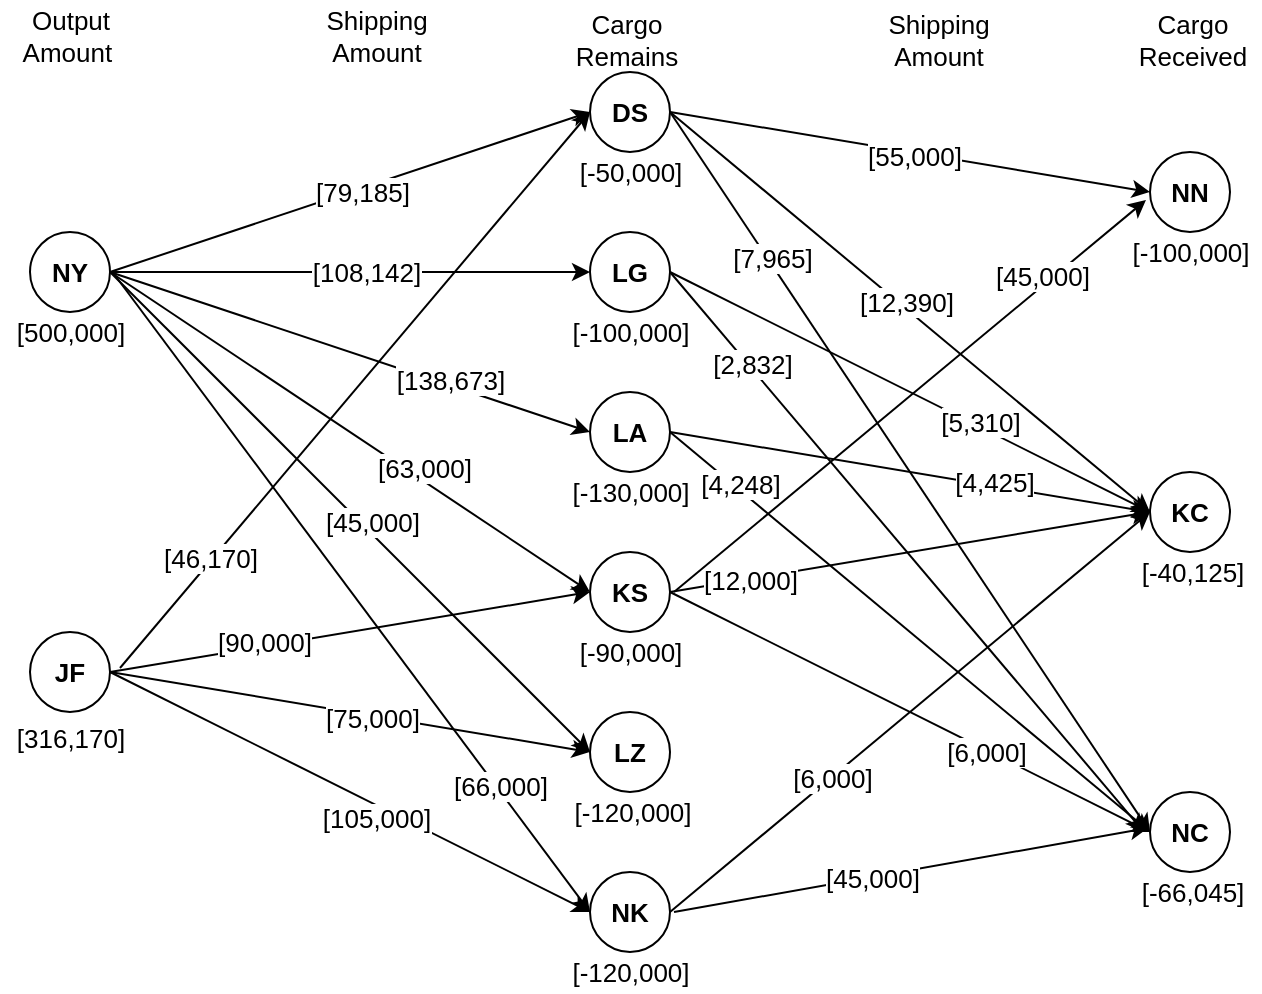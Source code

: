 <mxfile version="13.1.2" type="device"><diagram id="7iKviydUqDMevn2puxxS" name="Page-1"><mxGraphModel dx="946" dy="596" grid="0" gridSize="10" guides="1" tooltips="1" connect="1" arrows="1" fold="1" page="0" pageScale="1" pageWidth="827" pageHeight="1169" math="0" shadow="0"><root><mxCell id="0"/><mxCell id="1" parent="0"/><mxCell id="UqzAvomXdl2iG0lXPvhx-2" value="&lt;font style=&quot;font-size: 13px;&quot;&gt;&lt;b style=&quot;font-size: 13px;&quot;&gt;NY&lt;/b&gt;&lt;/font&gt;" style="ellipse;whiteSpace=wrap;html=1;aspect=fixed;fontSize=13;" parent="1" vertex="1"><mxGeometry x="40" y="120" width="40" height="40" as="geometry"/></mxCell><mxCell id="UqzAvomXdl2iG0lXPvhx-3" value="&lt;b&gt;JF&lt;/b&gt;" style="ellipse;whiteSpace=wrap;html=1;aspect=fixed;fontSize=13;" parent="1" vertex="1"><mxGeometry x="40" y="320" width="40" height="40" as="geometry"/></mxCell><mxCell id="UqzAvomXdl2iG0lXPvhx-4" value="&lt;font style=&quot;font-size: 13px&quot;&gt;&lt;b style=&quot;font-size: 13px&quot;&gt;LA&lt;/b&gt;&lt;/font&gt;" style="ellipse;whiteSpace=wrap;html=1;aspect=fixed;fontSize=13;" parent="1" vertex="1"><mxGeometry x="320" y="200" width="40" height="40" as="geometry"/></mxCell><mxCell id="UqzAvomXdl2iG0lXPvhx-5" value="&lt;font style=&quot;font-size: 13px&quot;&gt;&lt;b style=&quot;font-size: 13px&quot;&gt;LG&lt;/b&gt;&lt;/font&gt;" style="ellipse;whiteSpace=wrap;html=1;aspect=fixed;fontSize=13;" parent="1" vertex="1"><mxGeometry x="320" y="120" width="40" height="40" as="geometry"/></mxCell><mxCell id="UqzAvomXdl2iG0lXPvhx-6" value="&lt;font style=&quot;font-size: 13px&quot;&gt;&lt;b style=&quot;font-size: 13px&quot;&gt;DS&lt;/b&gt;&lt;/font&gt;" style="ellipse;whiteSpace=wrap;html=1;aspect=fixed;fontSize=13;" parent="1" vertex="1"><mxGeometry x="320" y="40" width="40" height="40" as="geometry"/></mxCell><mxCell id="UqzAvomXdl2iG0lXPvhx-7" value="&lt;font style=&quot;font-size: 13px&quot;&gt;&lt;b style=&quot;font-size: 13px&quot;&gt;NK&lt;/b&gt;&lt;/font&gt;" style="ellipse;whiteSpace=wrap;html=1;aspect=fixed;fontSize=13;" parent="1" vertex="1"><mxGeometry x="320" y="440" width="40" height="40" as="geometry"/></mxCell><mxCell id="UqzAvomXdl2iG0lXPvhx-8" value="&lt;font style=&quot;font-size: 13px&quot;&gt;&lt;b style=&quot;font-size: 13px&quot;&gt;LZ&lt;/b&gt;&lt;/font&gt;" style="ellipse;whiteSpace=wrap;html=1;aspect=fixed;fontSize=13;" parent="1" vertex="1"><mxGeometry x="320" y="360" width="40" height="40" as="geometry"/></mxCell><mxCell id="UqzAvomXdl2iG0lXPvhx-9" value="&lt;font style=&quot;font-size: 13px&quot;&gt;&lt;b style=&quot;font-size: 13px&quot;&gt;KS&lt;/b&gt;&lt;/font&gt;" style="ellipse;whiteSpace=wrap;html=1;aspect=fixed;fontSize=13;" parent="1" vertex="1"><mxGeometry x="320" y="280" width="40" height="40" as="geometry"/></mxCell><mxCell id="UqzAvomXdl2iG0lXPvhx-11" value="&lt;font style=&quot;font-size: 13px&quot;&gt;&lt;b style=&quot;font-size: 13px&quot;&gt;NC&lt;/b&gt;&lt;/font&gt;" style="ellipse;whiteSpace=wrap;html=1;aspect=fixed;fontSize=13;" parent="1" vertex="1"><mxGeometry x="600" y="400" width="40" height="40" as="geometry"/></mxCell><mxCell id="UqzAvomXdl2iG0lXPvhx-12" value="&lt;font style=&quot;font-size: 13px&quot;&gt;&lt;b style=&quot;font-size: 13px&quot;&gt;KC&lt;/b&gt;&lt;/font&gt;" style="ellipse;whiteSpace=wrap;html=1;aspect=fixed;fontSize=13;" parent="1" vertex="1"><mxGeometry x="600" y="240" width="40" height="40" as="geometry"/></mxCell><mxCell id="UqzAvomXdl2iG0lXPvhx-13" value="&lt;font style=&quot;font-size: 13px&quot;&gt;&lt;b style=&quot;font-size: 13px&quot;&gt;NN&lt;/b&gt;&lt;/font&gt;" style="ellipse;whiteSpace=wrap;html=1;aspect=fixed;fontSize=13;" parent="1" vertex="1"><mxGeometry x="600" y="80" width="40" height="40" as="geometry"/></mxCell><mxCell id="UqzAvomXdl2iG0lXPvhx-14" value="Output&lt;br&gt;Amount&amp;nbsp;" style="text;html=1;align=center;verticalAlign=middle;resizable=0;points=[];autosize=1;fontSize=13;" parent="1" vertex="1"><mxGeometry x="31" y="4" width="58" height="36" as="geometry"/></mxCell><mxCell id="UqzAvomXdl2iG0lXPvhx-15" value="[500,000]" style="text;html=1;align=center;verticalAlign=middle;resizable=0;points=[];autosize=1;fontSize=13;" parent="1" vertex="1"><mxGeometry x="25" y="160" width="70" height="20" as="geometry"/></mxCell><mxCell id="UqzAvomXdl2iG0lXPvhx-16" value="[316,170]" style="text;html=1;align=center;verticalAlign=middle;resizable=0;points=[];autosize=1;fontSize=13;" parent="1" vertex="1"><mxGeometry x="28" y="363" width="64" height="20" as="geometry"/></mxCell><mxCell id="UqzAvomXdl2iG0lXPvhx-17" value="" style="endArrow=classic;html=1;fontSize=13;entryX=0;entryY=0.5;entryDx=0;entryDy=0;exitX=1;exitY=0.5;exitDx=0;exitDy=0;" parent="1" source="UqzAvomXdl2iG0lXPvhx-2" target="UqzAvomXdl2iG0lXPvhx-6" edge="1"><mxGeometry width="50" height="50" relative="1" as="geometry"><mxPoint x="120" y="140" as="sourcePoint"/><mxPoint x="170" y="90" as="targetPoint"/></mxGeometry></mxCell><mxCell id="UqzAvomXdl2iG0lXPvhx-45" value="[79,185]" style="edgeLabel;html=1;align=center;verticalAlign=middle;resizable=0;points=[];fontSize=13;" parent="UqzAvomXdl2iG0lXPvhx-17" vertex="1" connectable="0"><mxGeometry x="0.413" relative="1" as="geometry"><mxPoint x="-43.81" y="16.6" as="offset"/></mxGeometry></mxCell><mxCell id="UqzAvomXdl2iG0lXPvhx-18" value="" style="endArrow=classic;html=1;fontSize=13;entryX=0;entryY=0.5;entryDx=0;entryDy=0;exitX=1;exitY=0.5;exitDx=0;exitDy=0;" parent="1" source="UqzAvomXdl2iG0lXPvhx-2" target="UqzAvomXdl2iG0lXPvhx-5" edge="1"><mxGeometry width="50" height="50" relative="1" as="geometry"><mxPoint x="120" y="140" as="sourcePoint"/><mxPoint x="170" y="90" as="targetPoint"/></mxGeometry></mxCell><mxCell id="UqzAvomXdl2iG0lXPvhx-48" value="[108,142]" style="edgeLabel;html=1;align=center;verticalAlign=middle;resizable=0;points=[];fontSize=13;" parent="UqzAvomXdl2iG0lXPvhx-18" vertex="1" connectable="0"><mxGeometry x="0.307" relative="1" as="geometry"><mxPoint x="-29" as="offset"/></mxGeometry></mxCell><mxCell id="UqzAvomXdl2iG0lXPvhx-19" value="[-50,000]" style="text;html=1;align=center;verticalAlign=middle;resizable=0;points=[];autosize=1;fontSize=13;" parent="1" vertex="1"><mxGeometry x="305" y="80" width="70" height="20" as="geometry"/></mxCell><mxCell id="UqzAvomXdl2iG0lXPvhx-20" value="[-100,000]" style="text;html=1;align=center;verticalAlign=middle;resizable=0;points=[];autosize=1;fontSize=13;" parent="1" vertex="1"><mxGeometry x="305" y="160" width="70" height="20" as="geometry"/></mxCell><mxCell id="UqzAvomXdl2iG0lXPvhx-22" value="[-130,000]" style="text;html=1;align=center;verticalAlign=middle;resizable=0;points=[];autosize=1;fontSize=13;" parent="1" vertex="1"><mxGeometry x="305" y="240" width="70" height="20" as="geometry"/></mxCell><mxCell id="UqzAvomXdl2iG0lXPvhx-23" value="[-90,000]" style="text;html=1;align=center;verticalAlign=middle;resizable=0;points=[];autosize=1;fontSize=13;" parent="1" vertex="1"><mxGeometry x="305" y="320" width="70" height="20" as="geometry"/></mxCell><mxCell id="UqzAvomXdl2iG0lXPvhx-24" value="[-120,000]" style="text;html=1;align=center;verticalAlign=middle;resizable=0;points=[];autosize=1;fontSize=13;" parent="1" vertex="1"><mxGeometry x="306" y="400" width="69" height="20" as="geometry"/></mxCell><mxCell id="UqzAvomXdl2iG0lXPvhx-25" value="[-120,000]" style="text;html=1;align=center;verticalAlign=middle;resizable=0;points=[];autosize=1;fontSize=13;" parent="1" vertex="1"><mxGeometry x="305" y="480" width="70" height="20" as="geometry"/></mxCell><mxCell id="UqzAvomXdl2iG0lXPvhx-26" value="[-100,000]" style="text;html=1;align=center;verticalAlign=middle;resizable=0;points=[];autosize=1;fontSize=13;" parent="1" vertex="1"><mxGeometry x="585" y="120" width="70" height="20" as="geometry"/></mxCell><mxCell id="UqzAvomXdl2iG0lXPvhx-27" value="&lt;span style=&quot;color: rgba(0 , 0 , 0 , 0) ; font-family: monospace ; font-size: 0px&quot;&gt;%3CmxGraphModel%3E%3Croot%3E%3CmxCell%20id%3D%220%22%2F%3E%3CmxCell%20id%3D%221%22%20parent%3D%220%22%2F%3E%3CmxCell%20id%3D%222%22%20value%3D%22%5B-130%2C000%5D%22%20style%3D%22text%3Bhtml%3D1%3Balign%3Dcenter%3BverticalAlign%3Dmiddle%3Bresizable%3D0%3Bpoints%3D%5B%5D%3Bautosize%3D1%3BfontSize%3D13%3B%22%20vertex%3D%221%22%20parent%3D%221%22%3E%3CmxGeometry%20x%3D%22305%22%20y%3D%22240%22%20width%3D%2270%22%20height%3D%2220%22%20as%3D%22geometry%22%2F%3E%3C%2FmxCell%3E%3C%2Froot%3E%3C%2FmxGraphModel%3E&lt;/span&gt;&lt;span style=&quot;color: rgba(0 , 0 , 0 , 0) ; font-family: monospace ; font-size: 0px&quot;&gt;%3CmxGraphModel%3E%3Croot%3E%3CmxCell%20id%3D%220%22%2F%3E%3CmxCell%20id%3D%221%22%20parent%3D%220%22%2F%3E%3CmxCell%20id%3D%222%22%20value%3D%22%5B-130%2C000%5D%22%20style%3D%22text%3Bhtml%3D1%3Balign%3Dcenter%3BverticalAlign%3Dmiddle%3Bresizable%3D0%3Bpoints%3D%5B%5D%3Bautosize%3D1%3BfontSize%3D13%3B%22%20vertex%3D%221%22%20parent%3D%221%22%3E%3CmxGeometry%20x%3D%22305%22%20y%3D%22240%22%20width%3D%2270%22%20height%3D%2220%22%20as%3D%22geometry%22%2F%3E%3C%2FmxCell%3E%3C%2Froot%3E%3C%2FmxGraphModel%3&lt;/span&gt;" style="text;html=1;align=center;verticalAlign=middle;resizable=0;points=[];autosize=1;fontSize=13;" parent="1" vertex="1"><mxGeometry x="590" y="289" width="20" height="30" as="geometry"/></mxCell><mxCell id="UqzAvomXdl2iG0lXPvhx-28" value="[-40,125]" style="text;html=1;align=center;verticalAlign=middle;resizable=0;points=[];autosize=1;fontSize=13;" parent="1" vertex="1"><mxGeometry x="590" y="280" width="61" height="20" as="geometry"/></mxCell><mxCell id="UqzAvomXdl2iG0lXPvhx-30" value="[-66,045]" style="text;html=1;align=center;verticalAlign=middle;resizable=0;points=[];autosize=1;fontSize=13;" parent="1" vertex="1"><mxGeometry x="590" y="440" width="61" height="20" as="geometry"/></mxCell><mxCell id="UqzAvomXdl2iG0lXPvhx-34" value="Shipping&lt;br&gt;Amount" style="text;html=1;align=center;verticalAlign=middle;resizable=0;points=[];autosize=1;fontSize=13;" parent="1" vertex="1"><mxGeometry x="182" y="4" width="61" height="36" as="geometry"/></mxCell><mxCell id="UqzAvomXdl2iG0lXPvhx-37" value="Shipping&lt;br&gt;Amount" style="text;html=1;align=center;verticalAlign=middle;resizable=0;points=[];autosize=1;fontSize=13;" parent="1" vertex="1"><mxGeometry x="463" y="6" width="61" height="36" as="geometry"/></mxCell><mxCell id="UqzAvomXdl2iG0lXPvhx-38" value="Cargo&lt;br&gt;Received" style="text;html=1;align=center;verticalAlign=middle;resizable=0;points=[];autosize=1;fontSize=13;" parent="1" vertex="1"><mxGeometry x="589" y="6" width="64" height="36" as="geometry"/></mxCell><mxCell id="UqzAvomXdl2iG0lXPvhx-49" value="" style="endArrow=classic;html=1;fontSize=13;entryX=0;entryY=0.5;entryDx=0;entryDy=0;" parent="1" target="UqzAvomXdl2iG0lXPvhx-4" edge="1"><mxGeometry width="50" height="50" relative="1" as="geometry"><mxPoint x="80" y="140" as="sourcePoint"/><mxPoint x="170" y="90" as="targetPoint"/></mxGeometry></mxCell><mxCell id="UqzAvomXdl2iG0lXPvhx-51" value="[138,673]" style="edgeLabel;html=1;align=center;verticalAlign=middle;resizable=0;points=[];fontSize=13;" parent="UqzAvomXdl2iG0lXPvhx-49" vertex="1" connectable="0"><mxGeometry x="0.394" y="1" relative="1" as="geometry"><mxPoint x="1.72" y="-0.71" as="offset"/></mxGeometry></mxCell><mxCell id="UqzAvomXdl2iG0lXPvhx-52" value="[45,000]" style="endArrow=classic;html=1;fontSize=13;exitX=1;exitY=0.5;exitDx=0;exitDy=0;" parent="1" source="UqzAvomXdl2iG0lXPvhx-2" edge="1"><mxGeometry x="0.067" y="4" width="50" height="50" relative="1" as="geometry"><mxPoint x="120" y="140" as="sourcePoint"/><mxPoint x="320" y="380" as="targetPoint"/><Array as="points"/><mxPoint as="offset"/></mxGeometry></mxCell><mxCell id="UqzAvomXdl2iG0lXPvhx-55" value="" style="endArrow=classic;html=1;fontSize=13;entryX=0;entryY=0.5;entryDx=0;entryDy=0;exitX=1;exitY=0.5;exitDx=0;exitDy=0;" parent="1" source="UqzAvomXdl2iG0lXPvhx-3" target="UqzAvomXdl2iG0lXPvhx-7" edge="1"><mxGeometry width="50" height="50" relative="1" as="geometry"><mxPoint x="120" y="140" as="sourcePoint"/><mxPoint x="170" y="90" as="targetPoint"/></mxGeometry></mxCell><mxCell id="UqzAvomXdl2iG0lXPvhx-64" value="[105,000]" style="edgeLabel;html=1;align=center;verticalAlign=middle;resizable=0;points=[];fontSize=13;" parent="UqzAvomXdl2iG0lXPvhx-55" vertex="1" connectable="0"><mxGeometry x="0.607" relative="1" as="geometry"><mxPoint x="-60.2" y="-23.6" as="offset"/></mxGeometry></mxCell><mxCell id="UqzAvomXdl2iG0lXPvhx-57" value="" style="endArrow=classic;html=1;fontSize=13;entryX=0;entryY=0.5;entryDx=0;entryDy=0;" parent="1" target="UqzAvomXdl2iG0lXPvhx-9" edge="1"><mxGeometry width="50" height="50" relative="1" as="geometry"><mxPoint x="80" y="340" as="sourcePoint"/><mxPoint x="170" y="290" as="targetPoint"/></mxGeometry></mxCell><mxCell id="UqzAvomXdl2iG0lXPvhx-62" value="[90,000]" style="edgeLabel;html=1;align=center;verticalAlign=middle;resizable=0;points=[];fontSize=13;" parent="UqzAvomXdl2iG0lXPvhx-57" vertex="1" connectable="0"><mxGeometry x="0.638" y="1" relative="1" as="geometry"><mxPoint x="-120.13" y="18.7" as="offset"/></mxGeometry></mxCell><mxCell id="UqzAvomXdl2iG0lXPvhx-58" value="" style="endArrow=classic;html=1;fontSize=13;" parent="1" edge="1"><mxGeometry width="50" height="50" relative="1" as="geometry"><mxPoint x="80" y="340" as="sourcePoint"/><mxPoint x="320" y="380" as="targetPoint"/></mxGeometry></mxCell><mxCell id="UqzAvomXdl2iG0lXPvhx-63" value="[75,000]" style="edgeLabel;html=1;align=center;verticalAlign=middle;resizable=0;points=[];fontSize=13;" parent="UqzAvomXdl2iG0lXPvhx-58" vertex="1" connectable="0"><mxGeometry x="0.481" relative="1" as="geometry"><mxPoint x="-46.55" y="-6.59" as="offset"/></mxGeometry></mxCell><mxCell id="UqzAvomXdl2iG0lXPvhx-80" value="[63,000]" style="endArrow=classic;html=1;fontSize=13;entryX=0;entryY=0.5;entryDx=0;entryDy=0;" parent="1" target="UqzAvomXdl2iG0lXPvhx-9" edge="1"><mxGeometry x="0.283" y="6" width="50" height="50" relative="1" as="geometry"><mxPoint x="80" y="140" as="sourcePoint"/><mxPoint x="130" y="90" as="targetPoint"/><mxPoint as="offset"/></mxGeometry></mxCell><mxCell id="UqzAvomXdl2iG0lXPvhx-81" value="" style="endArrow=classic;html=1;fontSize=13;entryX=0;entryY=0.5;entryDx=0;entryDy=0;" parent="1" target="UqzAvomXdl2iG0lXPvhx-6" edge="1"><mxGeometry width="50" height="50" relative="1" as="geometry"><mxPoint x="85" y="338" as="sourcePoint"/><mxPoint x="318" y="191" as="targetPoint"/></mxGeometry></mxCell><mxCell id="UqzAvomXdl2iG0lXPvhx-82" value="[46,170]" style="edgeLabel;html=1;align=center;verticalAlign=middle;resizable=0;points=[];fontSize=13;" parent="UqzAvomXdl2iG0lXPvhx-81" vertex="1" connectable="0"><mxGeometry x="-0.61" y="1" relative="1" as="geometry"><mxPoint as="offset"/></mxGeometry></mxCell><mxCell id="UqzAvomXdl2iG0lXPvhx-84" value="Cargo&lt;br&gt;Remains" style="text;html=1;align=center;verticalAlign=middle;resizable=0;points=[];autosize=1;fontSize=13;" parent="1" vertex="1"><mxGeometry x="307" y="6" width="61" height="36" as="geometry"/></mxCell><mxCell id="UqzAvomXdl2iG0lXPvhx-86" value="" style="endArrow=classic;html=1;fontSize=13;entryX=0;entryY=0.5;entryDx=0;entryDy=0;" parent="1" target="UqzAvomXdl2iG0lXPvhx-13" edge="1"><mxGeometry width="50" height="50" relative="1" as="geometry"><mxPoint x="360" y="60" as="sourcePoint"/><mxPoint x="410" y="10" as="targetPoint"/></mxGeometry></mxCell><mxCell id="UqzAvomXdl2iG0lXPvhx-98" value="[55,000]" style="edgeLabel;html=1;align=center;verticalAlign=middle;resizable=0;points=[];fontSize=13;" parent="UqzAvomXdl2iG0lXPvhx-86" vertex="1" connectable="0"><mxGeometry x="0.018" y="-1" relative="1" as="geometry"><mxPoint as="offset"/></mxGeometry></mxCell><mxCell id="UqzAvomXdl2iG0lXPvhx-87" value="" style="endArrow=classic;html=1;fontSize=13;entryX=0;entryY=0.5;entryDx=0;entryDy=0;" parent="1" target="UqzAvomXdl2iG0lXPvhx-12" edge="1"><mxGeometry width="50" height="50" relative="1" as="geometry"><mxPoint x="360" y="60" as="sourcePoint"/><mxPoint x="595" y="255" as="targetPoint"/></mxGeometry></mxCell><mxCell id="UqzAvomXdl2iG0lXPvhx-99" value="[12,390]" style="edgeLabel;html=1;align=center;verticalAlign=middle;resizable=0;points=[];fontSize=13;" parent="UqzAvomXdl2iG0lXPvhx-87" vertex="1" connectable="0"><mxGeometry x="-0.034" y="3" relative="1" as="geometry"><mxPoint as="offset"/></mxGeometry></mxCell><mxCell id="UqzAvomXdl2iG0lXPvhx-88" value="" style="endArrow=classic;html=1;fontSize=13;entryX=0;entryY=0.5;entryDx=0;entryDy=0;" parent="1" target="UqzAvomXdl2iG0lXPvhx-11" edge="1"><mxGeometry width="50" height="50" relative="1" as="geometry"><mxPoint x="360" y="60" as="sourcePoint"/><mxPoint x="410" y="10" as="targetPoint"/></mxGeometry></mxCell><mxCell id="UqzAvomXdl2iG0lXPvhx-100" value="[7,965]" style="edgeLabel;html=1;align=center;verticalAlign=middle;resizable=0;points=[];fontSize=13;" parent="UqzAvomXdl2iG0lXPvhx-88" vertex="1" connectable="0"><mxGeometry x="-0.589" y="2" relative="1" as="geometry"><mxPoint as="offset"/></mxGeometry></mxCell><mxCell id="UqzAvomXdl2iG0lXPvhx-89" value="" style="endArrow=classic;html=1;fontSize=13;entryX=0;entryY=0.5;entryDx=0;entryDy=0;" parent="1" target="UqzAvomXdl2iG0lXPvhx-12" edge="1"><mxGeometry width="50" height="50" relative="1" as="geometry"><mxPoint x="360" y="140" as="sourcePoint"/><mxPoint x="410" y="90" as="targetPoint"/></mxGeometry></mxCell><mxCell id="UqzAvomXdl2iG0lXPvhx-101" value="[5,310]" style="edgeLabel;html=1;align=center;verticalAlign=middle;resizable=0;points=[];fontSize=13;" parent="UqzAvomXdl2iG0lXPvhx-89" vertex="1" connectable="0"><mxGeometry x="0.113" y="1" relative="1" as="geometry"><mxPoint x="20.28" y="9.26" as="offset"/></mxGeometry></mxCell><mxCell id="UqzAvomXdl2iG0lXPvhx-90" value="" style="endArrow=classic;html=1;fontSize=13;exitX=1;exitY=0.5;exitDx=0;exitDy=0;" parent="1" source="UqzAvomXdl2iG0lXPvhx-5" edge="1"><mxGeometry width="50" height="50" relative="1" as="geometry"><mxPoint x="405" y="262" as="sourcePoint"/><mxPoint x="597" y="420" as="targetPoint"/></mxGeometry></mxCell><mxCell id="UqzAvomXdl2iG0lXPvhx-102" value="[2,832]" style="edgeLabel;html=1;align=center;verticalAlign=middle;resizable=0;points=[];fontSize=13;" parent="UqzAvomXdl2iG0lXPvhx-90" vertex="1" connectable="0"><mxGeometry x="-0.664" y="2" relative="1" as="geometry"><mxPoint x="-1" as="offset"/></mxGeometry></mxCell><mxCell id="UqzAvomXdl2iG0lXPvhx-91" value="" style="endArrow=classic;html=1;fontSize=13;exitX=1;exitY=0.5;exitDx=0;exitDy=0;entryX=0;entryY=0.5;entryDx=0;entryDy=0;" parent="1" source="UqzAvomXdl2iG0lXPvhx-4" target="UqzAvomXdl2iG0lXPvhx-12" edge="1"><mxGeometry width="50" height="50" relative="1" as="geometry"><mxPoint x="405" y="268" as="sourcePoint"/><mxPoint x="455" y="218" as="targetPoint"/></mxGeometry></mxCell><mxCell id="UqzAvomXdl2iG0lXPvhx-103" value="[4,425]" style="edgeLabel;html=1;align=center;verticalAlign=middle;resizable=0;points=[];fontSize=13;" parent="UqzAvomXdl2iG0lXPvhx-91" vertex="1" connectable="0"><mxGeometry x="-0.685" y="1" relative="1" as="geometry"><mxPoint x="123.35" y="19.74" as="offset"/></mxGeometry></mxCell><mxCell id="UqzAvomXdl2iG0lXPvhx-92" value="" style="endArrow=classic;html=1;fontSize=13;exitX=1;exitY=0.5;exitDx=0;exitDy=0;entryX=0;entryY=0.5;entryDx=0;entryDy=0;" parent="1" source="UqzAvomXdl2iG0lXPvhx-4" target="UqzAvomXdl2iG0lXPvhx-11" edge="1"><mxGeometry width="50" height="50" relative="1" as="geometry"><mxPoint x="405" y="268" as="sourcePoint"/><mxPoint x="455" y="218" as="targetPoint"/></mxGeometry></mxCell><mxCell id="UqzAvomXdl2iG0lXPvhx-104" value="[4,248]" style="edgeLabel;html=1;align=center;verticalAlign=middle;resizable=0;points=[];fontSize=13;" parent="UqzAvomXdl2iG0lXPvhx-92" vertex="1" connectable="0"><mxGeometry x="-0.581" y="1" relative="1" as="geometry"><mxPoint x="-16.57" y="-15.84" as="offset"/></mxGeometry></mxCell><mxCell id="UqzAvomXdl2iG0lXPvhx-93" value="" style="endArrow=classic;html=1;fontSize=13;exitX=1;exitY=0.5;exitDx=0;exitDy=0;entryX=0;entryY=0.5;entryDx=0;entryDy=0;" parent="1" source="UqzAvomXdl2iG0lXPvhx-9" target="UqzAvomXdl2iG0lXPvhx-12" edge="1"><mxGeometry width="50" height="50" relative="1" as="geometry"><mxPoint x="405" y="268" as="sourcePoint"/><mxPoint x="455" y="218" as="targetPoint"/></mxGeometry></mxCell><mxCell id="UqzAvomXdl2iG0lXPvhx-105" value="[12,000]" style="edgeLabel;html=1;align=center;verticalAlign=middle;resizable=0;points=[];fontSize=13;" parent="UqzAvomXdl2iG0lXPvhx-93" vertex="1" connectable="0"><mxGeometry x="-0.659" y="-1" relative="1" as="geometry"><mxPoint x="-1.61" y="-0.25" as="offset"/></mxGeometry></mxCell><mxCell id="UqzAvomXdl2iG0lXPvhx-94" value="" style="endArrow=classic;html=1;fontSize=13;exitX=1;exitY=0.5;exitDx=0;exitDy=0;entryX=0;entryY=0.5;entryDx=0;entryDy=0;" parent="1" source="UqzAvomXdl2iG0lXPvhx-9" target="UqzAvomXdl2iG0lXPvhx-11" edge="1"><mxGeometry width="50" height="50" relative="1" as="geometry"><mxPoint x="405" y="268" as="sourcePoint"/><mxPoint x="455" y="218" as="targetPoint"/></mxGeometry></mxCell><mxCell id="UqzAvomXdl2iG0lXPvhx-107" value="[6,000]" style="edgeLabel;html=1;align=center;verticalAlign=middle;resizable=0;points=[];fontSize=13;" parent="UqzAvomXdl2iG0lXPvhx-94" vertex="1" connectable="0"><mxGeometry x="0.383" y="-2" relative="1" as="geometry"><mxPoint x="-7.47" y="-4.97" as="offset"/></mxGeometry></mxCell><mxCell id="UqzAvomXdl2iG0lXPvhx-96" value="" style="endArrow=classic;html=1;fontSize=13;exitX=1;exitY=0.5;exitDx=0;exitDy=0;entryX=0;entryY=0.5;entryDx=0;entryDy=0;" parent="1" source="UqzAvomXdl2iG0lXPvhx-7" target="UqzAvomXdl2iG0lXPvhx-12" edge="1"><mxGeometry width="50" height="50" relative="1" as="geometry"><mxPoint x="405" y="268" as="sourcePoint"/><mxPoint x="542" y="429" as="targetPoint"/></mxGeometry></mxCell><mxCell id="UqzAvomXdl2iG0lXPvhx-109" value="[6,000]" style="edgeLabel;html=1;align=center;verticalAlign=middle;resizable=0;points=[];fontSize=13;" parent="UqzAvomXdl2iG0lXPvhx-96" vertex="1" connectable="0"><mxGeometry x="-0.55" relative="1" as="geometry"><mxPoint x="26.22" y="-22.19" as="offset"/></mxGeometry></mxCell><mxCell id="UqzAvomXdl2iG0lXPvhx-97" value="" style="endArrow=classic;html=1;fontSize=13;" parent="1" edge="1"><mxGeometry width="50" height="50" relative="1" as="geometry"><mxPoint x="362" y="460" as="sourcePoint"/><mxPoint x="599" y="418" as="targetPoint"/></mxGeometry></mxCell><mxCell id="UqzAvomXdl2iG0lXPvhx-110" value="[45,000]" style="edgeLabel;html=1;align=center;verticalAlign=middle;resizable=0;points=[];fontSize=13;" parent="UqzAvomXdl2iG0lXPvhx-97" vertex="1" connectable="0"><mxGeometry x="-0.165" y="-1" relative="1" as="geometry"><mxPoint y="-1" as="offset"/></mxGeometry></mxCell><mxCell id="ebp4uiZ84fTZBC5g_2qV-1" value="" style="endArrow=classic;html=1;entryX=0;entryY=0.5;entryDx=0;entryDy=0;" parent="1" target="UqzAvomXdl2iG0lXPvhx-7" edge="1"><mxGeometry width="50" height="50" relative="1" as="geometry"><mxPoint x="82" y="141" as="sourcePoint"/><mxPoint x="422" y="232" as="targetPoint"/></mxGeometry></mxCell><mxCell id="04fzuS_dSWMJZQu5kqN8-1" value="[66,000]" style="edgeLabel;html=1;align=center;verticalAlign=middle;resizable=0;points=[];fontSize=13;" vertex="1" connectable="0" parent="1"><mxGeometry x="334.996" y="419.998" as="geometry"><mxPoint x="-60.2" y="-23.6" as="offset"/></mxGeometry></mxCell><mxCell id="04fzuS_dSWMJZQu5kqN8-2" value="" style="endArrow=classic;html=1;" edge="1" parent="1"><mxGeometry width="50" height="50" relative="1" as="geometry"><mxPoint x="362" y="300" as="sourcePoint"/><mxPoint x="598" y="104" as="targetPoint"/></mxGeometry></mxCell><mxCell id="04fzuS_dSWMJZQu5kqN8-3" value="[45,000]" style="edgeLabel;html=1;align=center;verticalAlign=middle;resizable=0;points=[];fontSize=13;" vertex="1" connectable="0" parent="1"><mxGeometry x="546.0" y="142.995" as="geometry"><mxPoint y="-1" as="offset"/></mxGeometry></mxCell></root></mxGraphModel></diagram></mxfile>